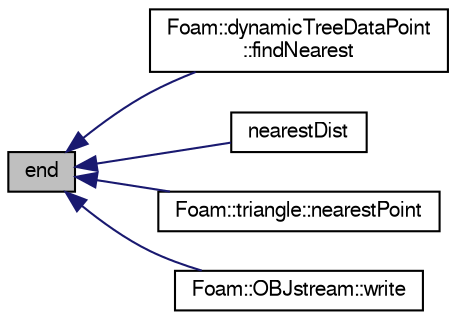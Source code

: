 digraph "end"
{
  bgcolor="transparent";
  edge [fontname="FreeSans",fontsize="10",labelfontname="FreeSans",labelfontsize="10"];
  node [fontname="FreeSans",fontsize="10",shape=record];
  rankdir="LR";
  Node16 [label="end",height=0.2,width=0.4,color="black", fillcolor="grey75", style="filled", fontcolor="black"];
  Node16 -> Node17 [dir="back",color="midnightblue",fontsize="10",style="solid",fontname="FreeSans"];
  Node17 [label="Foam::dynamicTreeDataPoint\l::findNearest",height=0.2,width=0.4,color="black",URL="$a25618.html#af7a3b15afb6062a7aa695045a2757e3d",tooltip="Calculates nearest (to line) point in shape. "];
  Node16 -> Node18 [dir="back",color="midnightblue",fontsize="10",style="solid",fontname="FreeSans"];
  Node18 [label="nearestDist",height=0.2,width=0.4,color="black",URL="$a27550.html#a946d25c431b2db77bcc7c5e09e60fc87"];
  Node16 -> Node19 [dir="back",color="midnightblue",fontsize="10",style="solid",fontname="FreeSans"];
  Node19 [label="Foam::triangle::nearestPoint",height=0.2,width=0.4,color="black",URL="$a27606.html#a924af2d5d36e8b4adaef88840b829cce",tooltip="Return nearest point to line on triangle. Returns hit if. "];
  Node16 -> Node20 [dir="back",color="midnightblue",fontsize="10",style="solid",fontname="FreeSans"];
  Node20 [label="Foam::OBJstream::write",height=0.2,width=0.4,color="black",URL="$a29606.html#aab68004a500f142ad8668fb2eab9b74b",tooltip="Write line. "];
}
